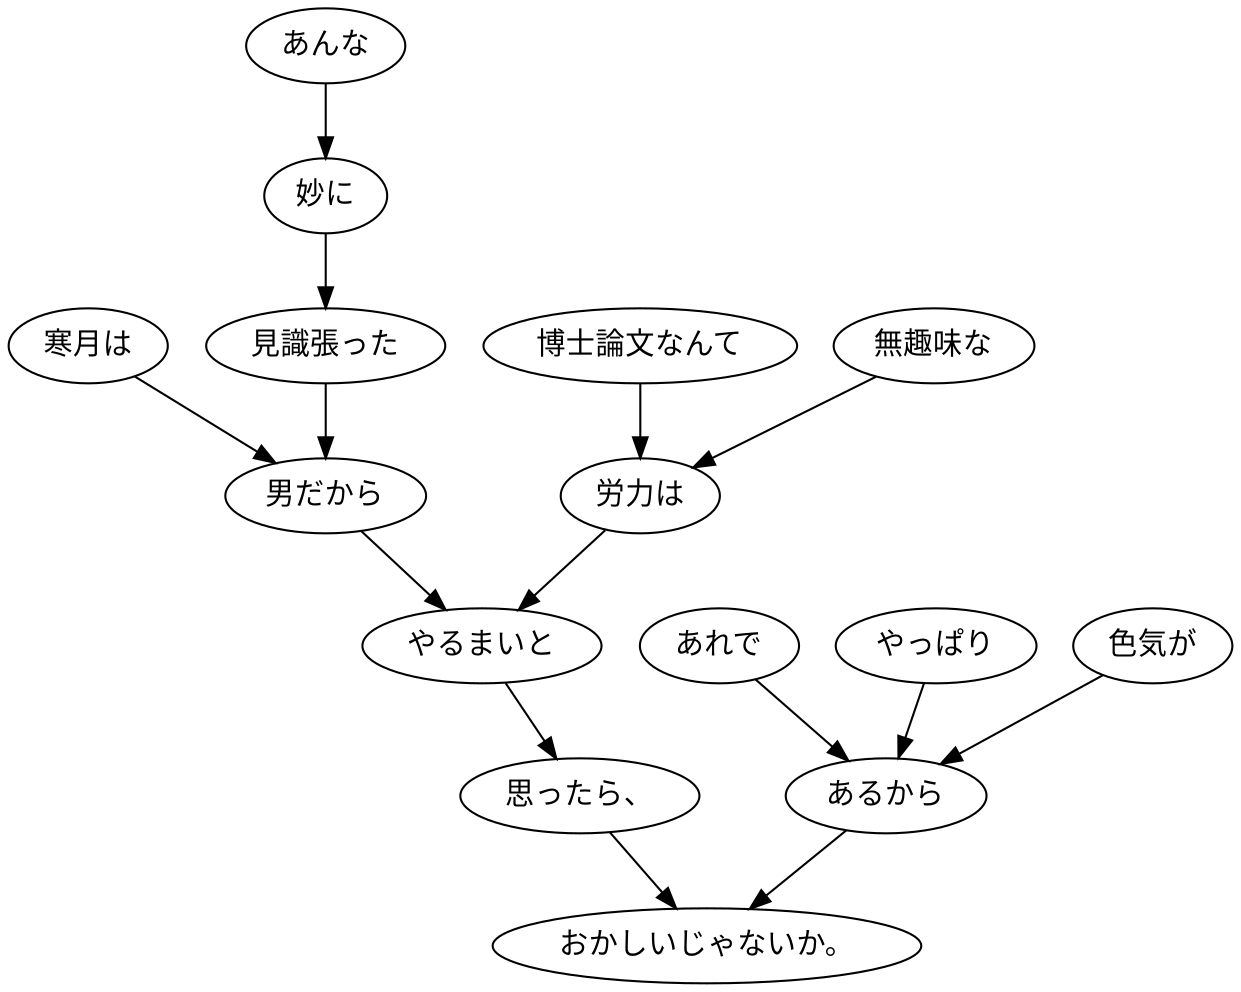 digraph graph2546 {
	node0 [label="寒月は"];
	node1 [label="あんな"];
	node2 [label="妙に"];
	node3 [label="見識張った"];
	node4 [label="男だから"];
	node5 [label="博士論文なんて"];
	node6 [label="無趣味な"];
	node7 [label="労力は"];
	node8 [label="やるまいと"];
	node9 [label="思ったら、"];
	node10 [label="あれで"];
	node11 [label="やっぱり"];
	node12 [label="色気が"];
	node13 [label="あるから"];
	node14 [label="おかしいじゃないか。"];
	node0 -> node4;
	node1 -> node2;
	node2 -> node3;
	node3 -> node4;
	node4 -> node8;
	node5 -> node7;
	node6 -> node7;
	node7 -> node8;
	node8 -> node9;
	node9 -> node14;
	node10 -> node13;
	node11 -> node13;
	node12 -> node13;
	node13 -> node14;
}
